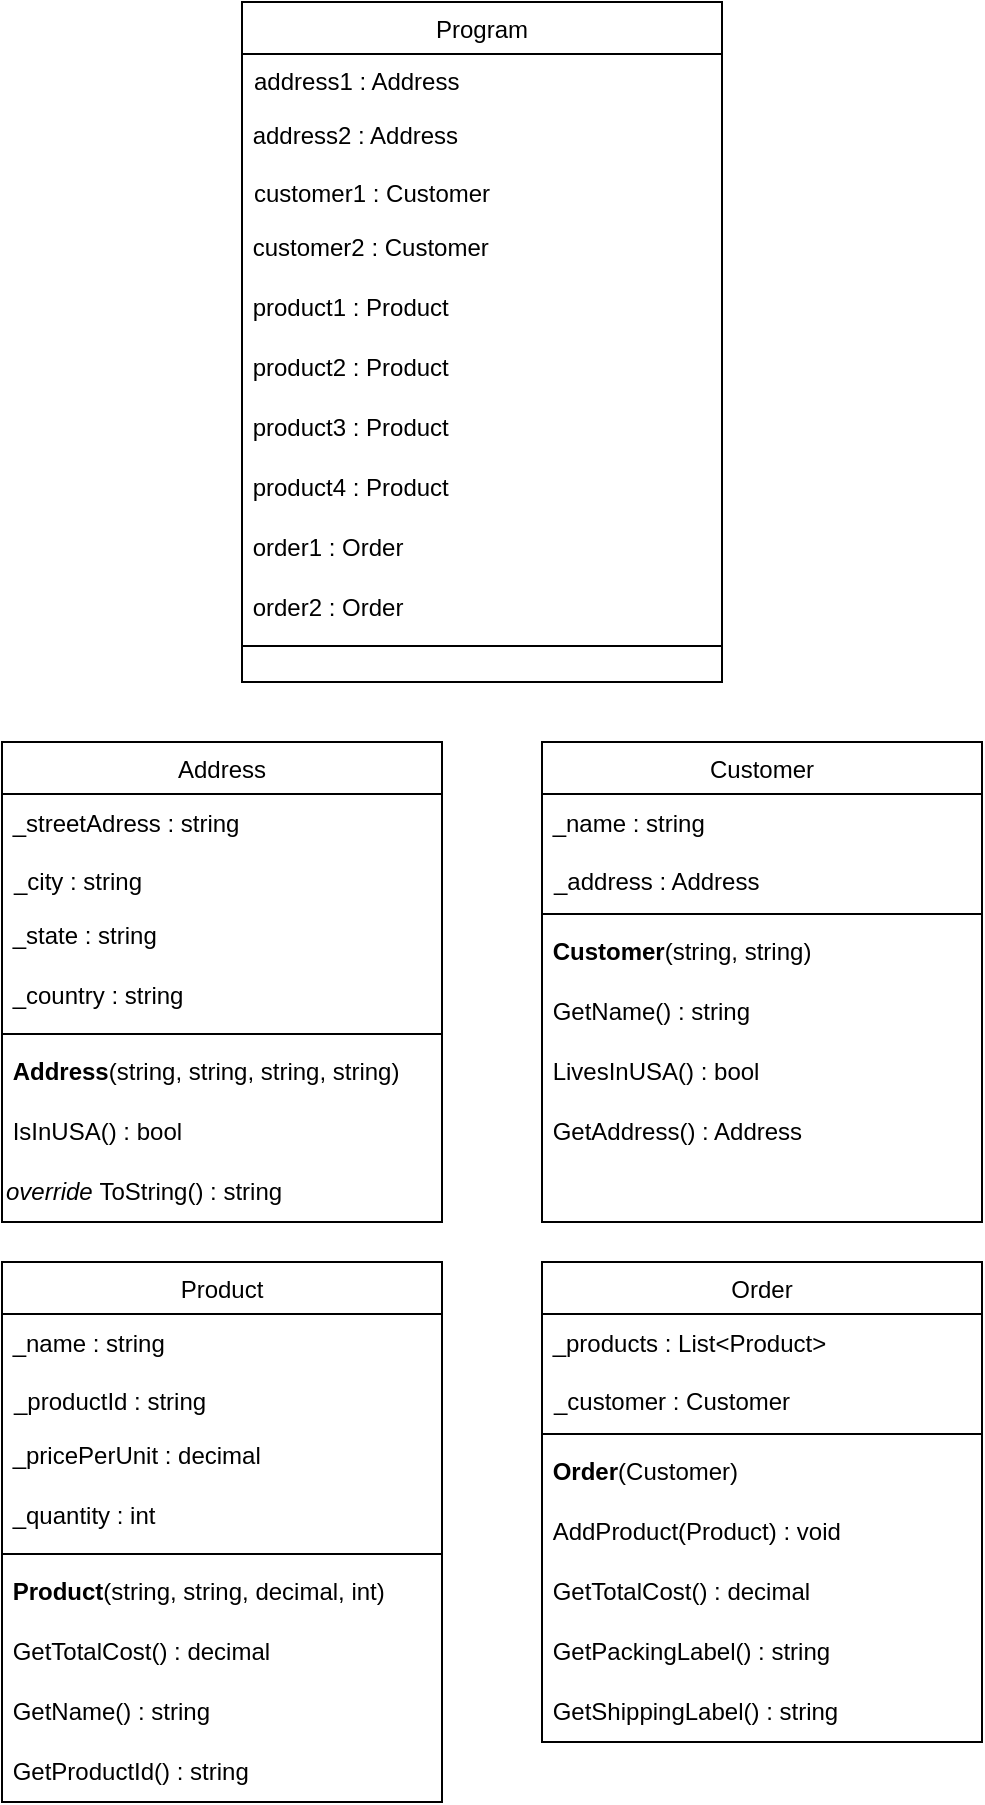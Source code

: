 <mxfile version="25.0.3">
  <diagram id="C5RBs43oDa-KdzZeNtuy" name="Page-1">
    <mxGraphModel dx="860" dy="729" grid="1" gridSize="10" guides="1" tooltips="1" connect="1" arrows="1" fold="1" page="1" pageScale="1" pageWidth="827" pageHeight="1169" math="0" shadow="0">
      <root>
        <mxCell id="WIyWlLk6GJQsqaUBKTNV-0" />
        <mxCell id="WIyWlLk6GJQsqaUBKTNV-1" parent="WIyWlLk6GJQsqaUBKTNV-0" />
        <mxCell id="pCkUwy2PioEMbhUcz_pN-30" value="Program" style="swimlane;fontStyle=0;align=center;verticalAlign=top;childLayout=stackLayout;horizontal=1;startSize=26;horizontalStack=0;resizeParent=1;resizeLast=0;collapsible=1;marginBottom=0;rounded=0;shadow=0;strokeWidth=1;" vertex="1" parent="WIyWlLk6GJQsqaUBKTNV-1">
          <mxGeometry x="270" y="10" width="240" height="340" as="geometry">
            <mxRectangle x="130" y="380" width="160" height="26" as="alternateBounds" />
          </mxGeometry>
        </mxCell>
        <mxCell id="pCkUwy2PioEMbhUcz_pN-31" value="address1 : Address" style="text;align=left;verticalAlign=top;spacingLeft=4;spacingRight=4;overflow=hidden;rotatable=0;points=[[0,0.5],[1,0.5]];portConstraint=eastwest;" vertex="1" parent="pCkUwy2PioEMbhUcz_pN-30">
          <mxGeometry y="26" width="240" height="26" as="geometry" />
        </mxCell>
        <mxCell id="pCkUwy2PioEMbhUcz_pN-32" value="&amp;nbsp;address2 : Address" style="text;html=1;align=left;verticalAlign=middle;whiteSpace=wrap;rounded=0;" vertex="1" parent="pCkUwy2PioEMbhUcz_pN-30">
          <mxGeometry y="52" width="240" height="30" as="geometry" />
        </mxCell>
        <mxCell id="pCkUwy2PioEMbhUcz_pN-33" value="customer1 : Customer" style="text;align=left;verticalAlign=top;spacingLeft=4;spacingRight=4;overflow=hidden;rotatable=0;points=[[0,0.5],[1,0.5]];portConstraint=eastwest;rounded=0;shadow=0;html=0;" vertex="1" parent="pCkUwy2PioEMbhUcz_pN-30">
          <mxGeometry y="82" width="240" height="26" as="geometry" />
        </mxCell>
        <mxCell id="pCkUwy2PioEMbhUcz_pN-34" value="&amp;nbsp;customer2 : Customer" style="text;html=1;align=left;verticalAlign=middle;whiteSpace=wrap;rounded=0;" vertex="1" parent="pCkUwy2PioEMbhUcz_pN-30">
          <mxGeometry y="108" width="240" height="30" as="geometry" />
        </mxCell>
        <mxCell id="pCkUwy2PioEMbhUcz_pN-35" value="&amp;nbsp;product1 : Product" style="text;html=1;align=left;verticalAlign=middle;whiteSpace=wrap;rounded=0;" vertex="1" parent="pCkUwy2PioEMbhUcz_pN-30">
          <mxGeometry y="138" width="240" height="30" as="geometry" />
        </mxCell>
        <mxCell id="pCkUwy2PioEMbhUcz_pN-36" value="&amp;nbsp;product2 : Product" style="text;html=1;align=left;verticalAlign=middle;whiteSpace=wrap;rounded=0;" vertex="1" parent="pCkUwy2PioEMbhUcz_pN-30">
          <mxGeometry y="168" width="240" height="30" as="geometry" />
        </mxCell>
        <mxCell id="pCkUwy2PioEMbhUcz_pN-37" value="&amp;nbsp;product3 : Product" style="text;html=1;align=left;verticalAlign=middle;whiteSpace=wrap;rounded=0;" vertex="1" parent="pCkUwy2PioEMbhUcz_pN-30">
          <mxGeometry y="198" width="240" height="30" as="geometry" />
        </mxCell>
        <mxCell id="pCkUwy2PioEMbhUcz_pN-38" value="&amp;nbsp;product4 : Product" style="text;html=1;align=left;verticalAlign=middle;whiteSpace=wrap;rounded=0;" vertex="1" parent="pCkUwy2PioEMbhUcz_pN-30">
          <mxGeometry y="228" width="240" height="30" as="geometry" />
        </mxCell>
        <mxCell id="pCkUwy2PioEMbhUcz_pN-39" value="&amp;nbsp;order1 : Order&amp;nbsp;" style="text;html=1;align=left;verticalAlign=middle;whiteSpace=wrap;rounded=0;" vertex="1" parent="pCkUwy2PioEMbhUcz_pN-30">
          <mxGeometry y="258" width="240" height="30" as="geometry" />
        </mxCell>
        <mxCell id="pCkUwy2PioEMbhUcz_pN-53" value="&amp;nbsp;order2 : Order" style="text;html=1;align=left;verticalAlign=middle;whiteSpace=wrap;rounded=0;" vertex="1" parent="pCkUwy2PioEMbhUcz_pN-30">
          <mxGeometry y="288" width="240" height="30" as="geometry" />
        </mxCell>
        <mxCell id="pCkUwy2PioEMbhUcz_pN-40" value="" style="line;html=1;strokeWidth=1;align=left;verticalAlign=middle;spacingTop=-1;spacingLeft=3;spacingRight=3;rotatable=0;labelPosition=right;points=[];portConstraint=eastwest;" vertex="1" parent="pCkUwy2PioEMbhUcz_pN-30">
          <mxGeometry y="318" width="240" height="8" as="geometry" />
        </mxCell>
        <mxCell id="pCkUwy2PioEMbhUcz_pN-45" value="Order" style="swimlane;fontStyle=0;align=center;verticalAlign=top;childLayout=stackLayout;horizontal=1;startSize=26;horizontalStack=0;resizeParent=1;resizeLast=0;collapsible=1;marginBottom=0;rounded=0;shadow=0;strokeWidth=1;" vertex="1" parent="WIyWlLk6GJQsqaUBKTNV-1">
          <mxGeometry x="420" y="640" width="220" height="240" as="geometry">
            <mxRectangle x="310" y="230" width="170" height="26" as="alternateBounds" />
          </mxGeometry>
        </mxCell>
        <mxCell id="pCkUwy2PioEMbhUcz_pN-46" value="&amp;nbsp;_products : List&amp;lt;Product&amp;gt;" style="text;html=1;align=left;verticalAlign=middle;whiteSpace=wrap;rounded=0;" vertex="1" parent="pCkUwy2PioEMbhUcz_pN-45">
          <mxGeometry y="26" width="220" height="30" as="geometry" />
        </mxCell>
        <mxCell id="pCkUwy2PioEMbhUcz_pN-47" value="_customer : Customer" style="text;align=left;verticalAlign=top;spacingLeft=4;spacingRight=4;overflow=hidden;rotatable=0;points=[[0,0.5],[1,0.5]];portConstraint=eastwest;" vertex="1" parent="pCkUwy2PioEMbhUcz_pN-45">
          <mxGeometry y="56" width="220" height="26" as="geometry" />
        </mxCell>
        <mxCell id="pCkUwy2PioEMbhUcz_pN-48" value="" style="line;html=1;strokeWidth=1;align=left;verticalAlign=middle;spacingTop=-1;spacingLeft=3;spacingRight=3;rotatable=0;labelPosition=right;points=[];portConstraint=eastwest;" vertex="1" parent="pCkUwy2PioEMbhUcz_pN-45">
          <mxGeometry y="82" width="220" height="8" as="geometry" />
        </mxCell>
        <mxCell id="pCkUwy2PioEMbhUcz_pN-49" value="&amp;nbsp;&lt;b&gt;Order&lt;/b&gt;(Customer)&amp;nbsp;" style="text;html=1;align=left;verticalAlign=middle;whiteSpace=wrap;rounded=0;" vertex="1" parent="pCkUwy2PioEMbhUcz_pN-45">
          <mxGeometry y="90" width="220" height="30" as="geometry" />
        </mxCell>
        <mxCell id="pCkUwy2PioEMbhUcz_pN-50" value="&amp;nbsp;AddProduct(Product) : void" style="text;html=1;align=left;verticalAlign=middle;whiteSpace=wrap;rounded=0;" vertex="1" parent="pCkUwy2PioEMbhUcz_pN-45">
          <mxGeometry y="120" width="220" height="30" as="geometry" />
        </mxCell>
        <mxCell id="pCkUwy2PioEMbhUcz_pN-51" value="&amp;nbsp;GetTotalCost() : decimal" style="text;html=1;align=left;verticalAlign=middle;whiteSpace=wrap;rounded=0;" vertex="1" parent="pCkUwy2PioEMbhUcz_pN-45">
          <mxGeometry y="150" width="220" height="30" as="geometry" />
        </mxCell>
        <mxCell id="pCkUwy2PioEMbhUcz_pN-75" value="&amp;nbsp;GetPackingLabel() : string&amp;nbsp;" style="text;html=1;align=left;verticalAlign=middle;whiteSpace=wrap;rounded=0;" vertex="1" parent="pCkUwy2PioEMbhUcz_pN-45">
          <mxGeometry y="180" width="220" height="30" as="geometry" />
        </mxCell>
        <mxCell id="pCkUwy2PioEMbhUcz_pN-76" value="&amp;nbsp;GetShippingLabel() : string" style="text;html=1;align=left;verticalAlign=middle;whiteSpace=wrap;rounded=0;" vertex="1" parent="pCkUwy2PioEMbhUcz_pN-45">
          <mxGeometry y="210" width="220" height="30" as="geometry" />
        </mxCell>
        <mxCell id="pCkUwy2PioEMbhUcz_pN-56" value="Customer" style="swimlane;fontStyle=0;align=center;verticalAlign=top;childLayout=stackLayout;horizontal=1;startSize=26;horizontalStack=0;resizeParent=1;resizeLast=0;collapsible=1;marginBottom=0;rounded=0;shadow=0;strokeWidth=1;" vertex="1" parent="WIyWlLk6GJQsqaUBKTNV-1">
          <mxGeometry x="420" y="380" width="220" height="240" as="geometry">
            <mxRectangle x="310" y="230" width="170" height="26" as="alternateBounds" />
          </mxGeometry>
        </mxCell>
        <mxCell id="pCkUwy2PioEMbhUcz_pN-57" value="&amp;nbsp;_name : string" style="text;html=1;align=left;verticalAlign=middle;whiteSpace=wrap;rounded=0;" vertex="1" parent="pCkUwy2PioEMbhUcz_pN-56">
          <mxGeometry y="26" width="220" height="30" as="geometry" />
        </mxCell>
        <mxCell id="pCkUwy2PioEMbhUcz_pN-58" value="_address : Address" style="text;align=left;verticalAlign=top;spacingLeft=4;spacingRight=4;overflow=hidden;rotatable=0;points=[[0,0.5],[1,0.5]];portConstraint=eastwest;" vertex="1" parent="pCkUwy2PioEMbhUcz_pN-56">
          <mxGeometry y="56" width="220" height="26" as="geometry" />
        </mxCell>
        <mxCell id="pCkUwy2PioEMbhUcz_pN-61" value="" style="line;html=1;strokeWidth=1;align=left;verticalAlign=middle;spacingTop=-1;spacingLeft=3;spacingRight=3;rotatable=0;labelPosition=right;points=[];portConstraint=eastwest;" vertex="1" parent="pCkUwy2PioEMbhUcz_pN-56">
          <mxGeometry y="82" width="220" height="8" as="geometry" />
        </mxCell>
        <mxCell id="pCkUwy2PioEMbhUcz_pN-62" value="&lt;b&gt;&amp;nbsp;Customer&lt;/b&gt;(string, string)&amp;nbsp;" style="text;html=1;align=left;verticalAlign=middle;whiteSpace=wrap;rounded=0;" vertex="1" parent="pCkUwy2PioEMbhUcz_pN-56">
          <mxGeometry y="90" width="220" height="30" as="geometry" />
        </mxCell>
        <mxCell id="pCkUwy2PioEMbhUcz_pN-65" value="&amp;nbsp;GetName() : string" style="text;html=1;align=left;verticalAlign=middle;whiteSpace=wrap;rounded=0;" vertex="1" parent="pCkUwy2PioEMbhUcz_pN-56">
          <mxGeometry y="120" width="220" height="30" as="geometry" />
        </mxCell>
        <mxCell id="pCkUwy2PioEMbhUcz_pN-63" value="&amp;nbsp;LivesInUSA() : bool" style="text;html=1;align=left;verticalAlign=middle;whiteSpace=wrap;rounded=0;" vertex="1" parent="pCkUwy2PioEMbhUcz_pN-56">
          <mxGeometry y="150" width="220" height="30" as="geometry" />
        </mxCell>
        <mxCell id="pCkUwy2PioEMbhUcz_pN-64" value="&amp;nbsp;GetAddress() : Address" style="text;html=1;align=left;verticalAlign=middle;whiteSpace=wrap;rounded=0;" vertex="1" parent="pCkUwy2PioEMbhUcz_pN-56">
          <mxGeometry y="180" width="220" height="30" as="geometry" />
        </mxCell>
        <mxCell id="pCkUwy2PioEMbhUcz_pN-66" value="Address" style="swimlane;fontStyle=0;align=center;verticalAlign=top;childLayout=stackLayout;horizontal=1;startSize=26;horizontalStack=0;resizeParent=1;resizeLast=0;collapsible=1;marginBottom=0;rounded=0;shadow=0;strokeWidth=1;" vertex="1" parent="WIyWlLk6GJQsqaUBKTNV-1">
          <mxGeometry x="150" y="380" width="220" height="240" as="geometry">
            <mxRectangle x="310" y="230" width="170" height="26" as="alternateBounds" />
          </mxGeometry>
        </mxCell>
        <mxCell id="pCkUwy2PioEMbhUcz_pN-67" value="&amp;nbsp;_streetAdress : string" style="text;html=1;align=left;verticalAlign=middle;whiteSpace=wrap;rounded=0;" vertex="1" parent="pCkUwy2PioEMbhUcz_pN-66">
          <mxGeometry y="26" width="220" height="30" as="geometry" />
        </mxCell>
        <mxCell id="pCkUwy2PioEMbhUcz_pN-68" value="_city : string" style="text;align=left;verticalAlign=top;spacingLeft=4;spacingRight=4;overflow=hidden;rotatable=0;points=[[0,0.5],[1,0.5]];portConstraint=eastwest;" vertex="1" parent="pCkUwy2PioEMbhUcz_pN-66">
          <mxGeometry y="56" width="220" height="26" as="geometry" />
        </mxCell>
        <mxCell id="pCkUwy2PioEMbhUcz_pN-69" value="&amp;nbsp;_state : string" style="text;html=1;align=left;verticalAlign=middle;whiteSpace=wrap;rounded=0;" vertex="1" parent="pCkUwy2PioEMbhUcz_pN-66">
          <mxGeometry y="82" width="220" height="30" as="geometry" />
        </mxCell>
        <mxCell id="pCkUwy2PioEMbhUcz_pN-70" value="&amp;nbsp;_country : string" style="text;html=1;align=left;verticalAlign=middle;whiteSpace=wrap;rounded=0;" vertex="1" parent="pCkUwy2PioEMbhUcz_pN-66">
          <mxGeometry y="112" width="220" height="30" as="geometry" />
        </mxCell>
        <mxCell id="pCkUwy2PioEMbhUcz_pN-71" value="" style="line;html=1;strokeWidth=1;align=left;verticalAlign=middle;spacingTop=-1;spacingLeft=3;spacingRight=3;rotatable=0;labelPosition=right;points=[];portConstraint=eastwest;" vertex="1" parent="pCkUwy2PioEMbhUcz_pN-66">
          <mxGeometry y="142" width="220" height="8" as="geometry" />
        </mxCell>
        <mxCell id="pCkUwy2PioEMbhUcz_pN-72" value="&lt;b&gt;&amp;nbsp;Address&lt;/b&gt;(string, string, string, string)&amp;nbsp;" style="text;html=1;align=left;verticalAlign=middle;whiteSpace=wrap;rounded=0;" vertex="1" parent="pCkUwy2PioEMbhUcz_pN-66">
          <mxGeometry y="150" width="220" height="30" as="geometry" />
        </mxCell>
        <mxCell id="pCkUwy2PioEMbhUcz_pN-73" value="&amp;nbsp;IsInUSA() : bool" style="text;html=1;align=left;verticalAlign=middle;whiteSpace=wrap;rounded=0;" vertex="1" parent="pCkUwy2PioEMbhUcz_pN-66">
          <mxGeometry y="180" width="220" height="30" as="geometry" />
        </mxCell>
        <mxCell id="pCkUwy2PioEMbhUcz_pN-74" value="&lt;i&gt;override &lt;/i&gt;ToString() : string" style="text;html=1;align=left;verticalAlign=middle;whiteSpace=wrap;rounded=0;" vertex="1" parent="pCkUwy2PioEMbhUcz_pN-66">
          <mxGeometry y="210" width="220" height="30" as="geometry" />
        </mxCell>
        <mxCell id="pCkUwy2PioEMbhUcz_pN-77" value="Product" style="swimlane;fontStyle=0;align=center;verticalAlign=top;childLayout=stackLayout;horizontal=1;startSize=26;horizontalStack=0;resizeParent=1;resizeLast=0;collapsible=1;marginBottom=0;rounded=0;shadow=0;strokeWidth=1;" vertex="1" parent="WIyWlLk6GJQsqaUBKTNV-1">
          <mxGeometry x="150" y="640" width="220" height="270" as="geometry">
            <mxRectangle x="310" y="230" width="170" height="26" as="alternateBounds" />
          </mxGeometry>
        </mxCell>
        <mxCell id="pCkUwy2PioEMbhUcz_pN-78" value="&amp;nbsp;_name : string" style="text;html=1;align=left;verticalAlign=middle;whiteSpace=wrap;rounded=0;" vertex="1" parent="pCkUwy2PioEMbhUcz_pN-77">
          <mxGeometry y="26" width="220" height="30" as="geometry" />
        </mxCell>
        <mxCell id="pCkUwy2PioEMbhUcz_pN-79" value="_productId : string" style="text;align=left;verticalAlign=top;spacingLeft=4;spacingRight=4;overflow=hidden;rotatable=0;points=[[0,0.5],[1,0.5]];portConstraint=eastwest;" vertex="1" parent="pCkUwy2PioEMbhUcz_pN-77">
          <mxGeometry y="56" width="220" height="26" as="geometry" />
        </mxCell>
        <mxCell id="pCkUwy2PioEMbhUcz_pN-80" value="&amp;nbsp;_pricePerUnit : decimal" style="text;html=1;align=left;verticalAlign=middle;whiteSpace=wrap;rounded=0;" vertex="1" parent="pCkUwy2PioEMbhUcz_pN-77">
          <mxGeometry y="82" width="220" height="30" as="geometry" />
        </mxCell>
        <mxCell id="pCkUwy2PioEMbhUcz_pN-81" value="&amp;nbsp;_quantity : int" style="text;html=1;align=left;verticalAlign=middle;whiteSpace=wrap;rounded=0;" vertex="1" parent="pCkUwy2PioEMbhUcz_pN-77">
          <mxGeometry y="112" width="220" height="30" as="geometry" />
        </mxCell>
        <mxCell id="pCkUwy2PioEMbhUcz_pN-82" value="" style="line;html=1;strokeWidth=1;align=left;verticalAlign=middle;spacingTop=-1;spacingLeft=3;spacingRight=3;rotatable=0;labelPosition=right;points=[];portConstraint=eastwest;" vertex="1" parent="pCkUwy2PioEMbhUcz_pN-77">
          <mxGeometry y="142" width="220" height="8" as="geometry" />
        </mxCell>
        <mxCell id="pCkUwy2PioEMbhUcz_pN-83" value="&lt;b&gt;&amp;nbsp;Product&lt;/b&gt;(string, string, decimal, int)&amp;nbsp;" style="text;html=1;align=left;verticalAlign=middle;whiteSpace=wrap;rounded=0;" vertex="1" parent="pCkUwy2PioEMbhUcz_pN-77">
          <mxGeometry y="150" width="220" height="30" as="geometry" />
        </mxCell>
        <mxCell id="pCkUwy2PioEMbhUcz_pN-84" value="&amp;nbsp;GetTotalCost() : decimal" style="text;html=1;align=left;verticalAlign=middle;whiteSpace=wrap;rounded=0;" vertex="1" parent="pCkUwy2PioEMbhUcz_pN-77">
          <mxGeometry y="180" width="220" height="30" as="geometry" />
        </mxCell>
        <mxCell id="pCkUwy2PioEMbhUcz_pN-85" value="&amp;nbsp;GetName() : string" style="text;html=1;align=left;verticalAlign=middle;whiteSpace=wrap;rounded=0;" vertex="1" parent="pCkUwy2PioEMbhUcz_pN-77">
          <mxGeometry y="210" width="220" height="30" as="geometry" />
        </mxCell>
        <mxCell id="pCkUwy2PioEMbhUcz_pN-86" value="&amp;nbsp;GetProductId() : string" style="text;html=1;align=left;verticalAlign=middle;whiteSpace=wrap;rounded=0;" vertex="1" parent="pCkUwy2PioEMbhUcz_pN-77">
          <mxGeometry y="240" width="220" height="30" as="geometry" />
        </mxCell>
      </root>
    </mxGraphModel>
  </diagram>
</mxfile>
